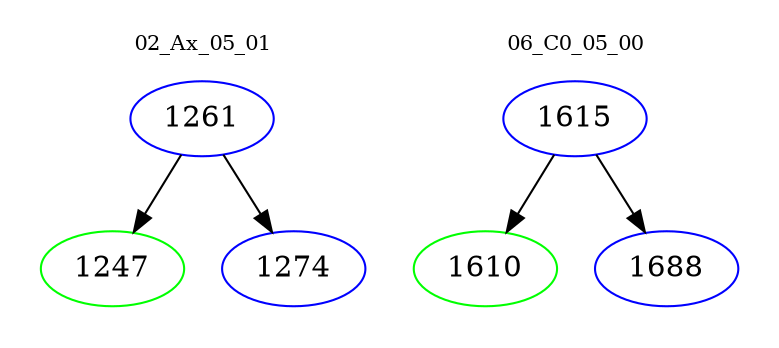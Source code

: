 digraph{
subgraph cluster_0 {
color = white
label = "02_Ax_05_01";
fontsize=10;
T0_1261 [label="1261", color="blue"]
T0_1261 -> T0_1247 [color="black"]
T0_1247 [label="1247", color="green"]
T0_1261 -> T0_1274 [color="black"]
T0_1274 [label="1274", color="blue"]
}
subgraph cluster_1 {
color = white
label = "06_C0_05_00";
fontsize=10;
T1_1615 [label="1615", color="blue"]
T1_1615 -> T1_1610 [color="black"]
T1_1610 [label="1610", color="green"]
T1_1615 -> T1_1688 [color="black"]
T1_1688 [label="1688", color="blue"]
}
}
